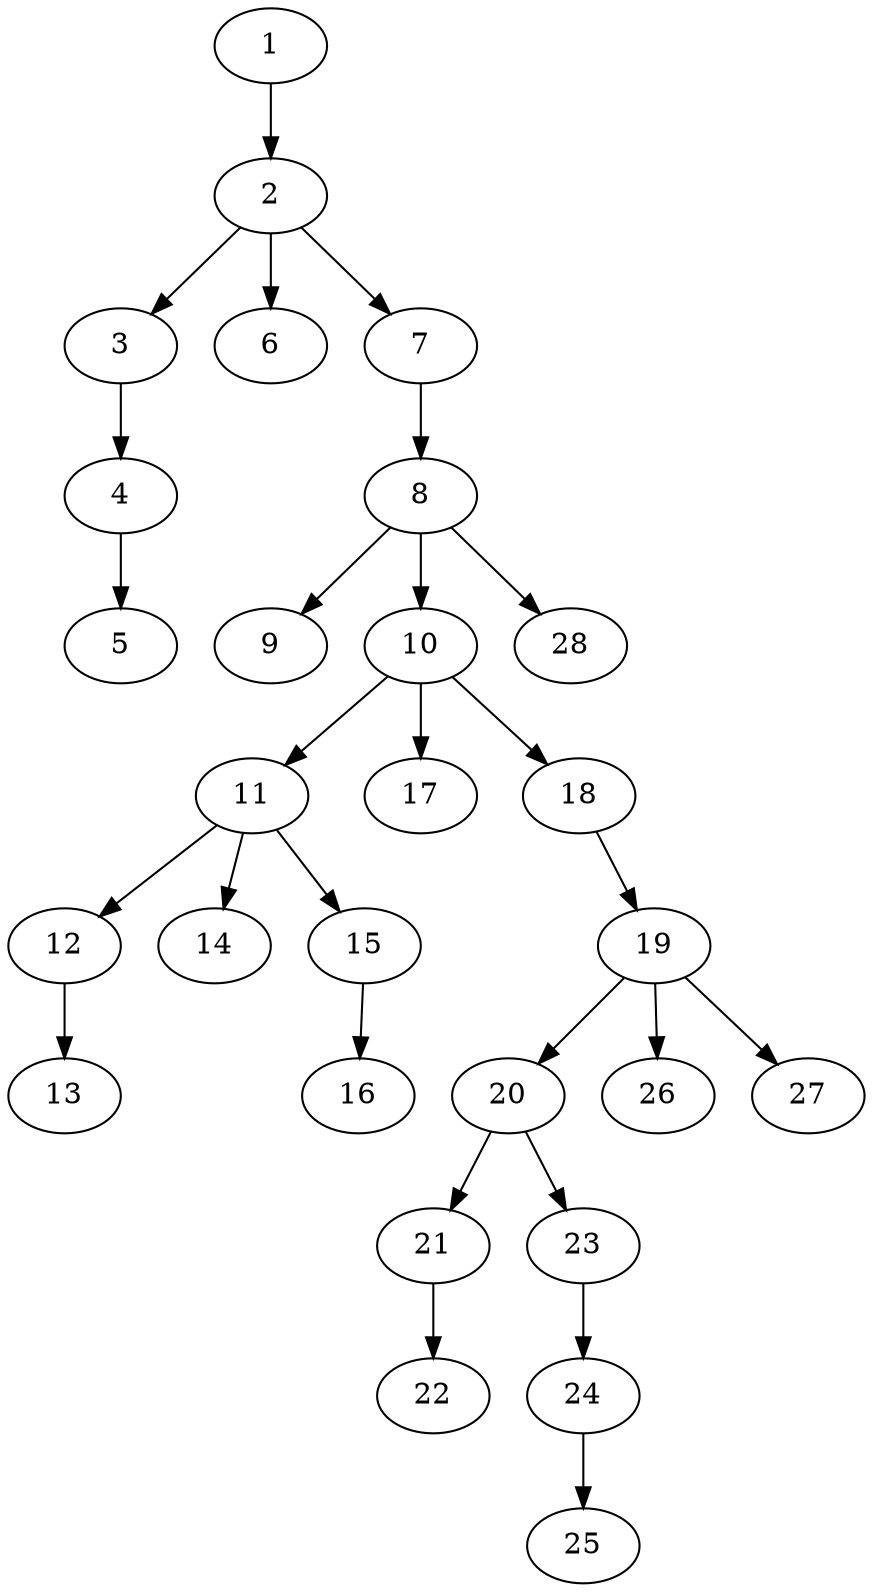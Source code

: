 strict digraph "" {
	1 -> 2;
	2 -> 3;
	2 -> 6;
	2 -> 7;
	3 -> 4;
	4 -> 5;
	7 -> 8;
	8 -> 9;
	8 -> 10;
	8 -> 28;
	10 -> 11;
	10 -> 17;
	10 -> 18;
	11 -> 12;
	11 -> 14;
	11 -> 15;
	12 -> 13;
	15 -> 16;
	18 -> 19;
	19 -> 20;
	19 -> 26;
	19 -> 27;
	20 -> 21;
	20 -> 23;
	21 -> 22;
	23 -> 24;
	24 -> 25;
}
